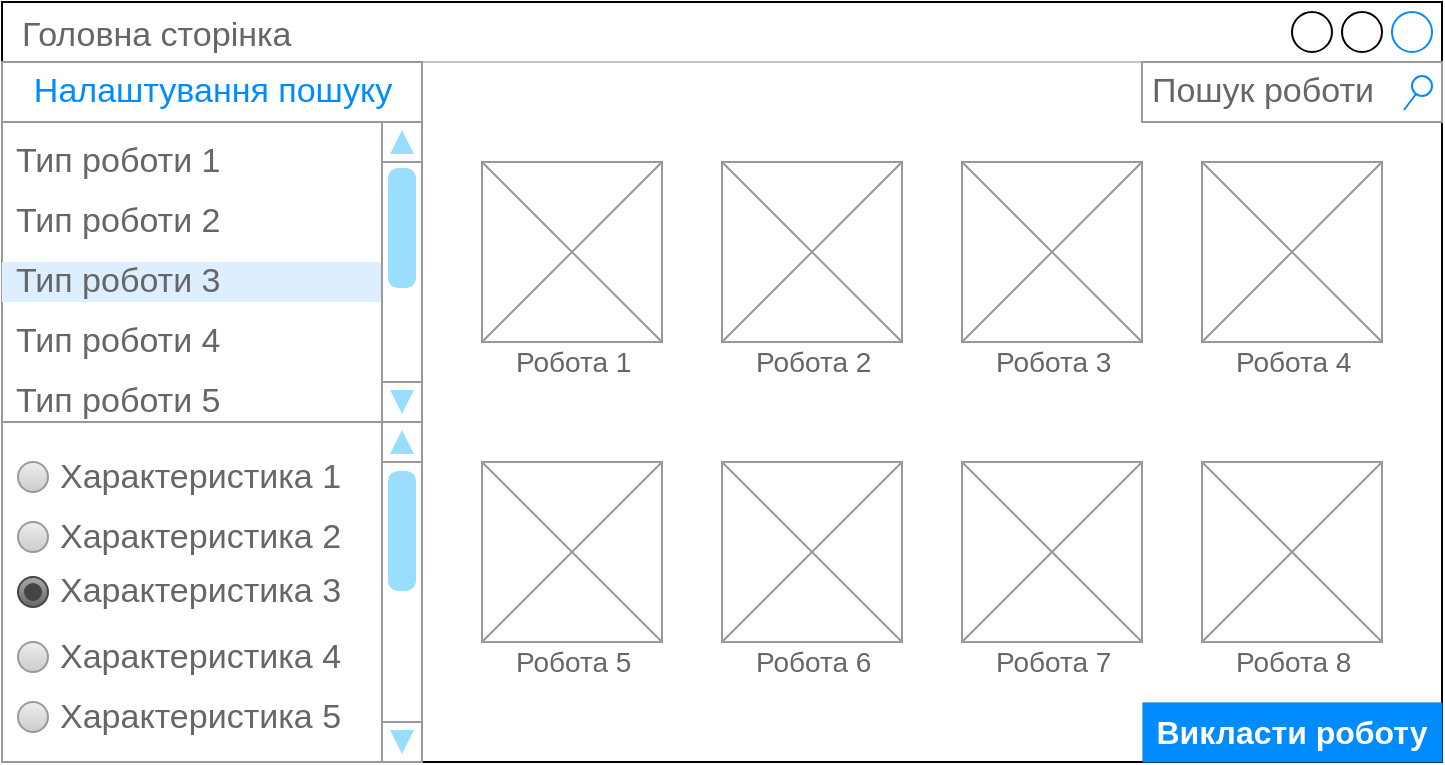 <mxfile version="20.4.0" type="device"><diagram id="piDafpqhtRUU5qUU-vj8" name="Page-1"><mxGraphModel dx="1813" dy="1038" grid="1" gridSize="10" guides="1" tooltips="1" connect="1" arrows="1" fold="1" page="1" pageScale="1" pageWidth="827" pageHeight="1169" math="0" shadow="0"><root><mxCell id="0"/><mxCell id="1" parent="0"/><mxCell id="Qu6_RMTjMW9unL0nUDTl-44" value="Головна сторінка" style="strokeWidth=1;shadow=0;dashed=0;align=center;html=1;shape=mxgraph.mockup.containers.window;align=left;verticalAlign=top;spacingLeft=8;strokeColor2=#008cff;strokeColor3=#c4c4c4;fontColor=#666666;mainText=;fontSize=17;labelBackgroundColor=none;" vertex="1" parent="1"><mxGeometry x="360" y="60" width="720" height="380" as="geometry"/></mxCell><mxCell id="Qu6_RMTjMW9unL0nUDTl-45" value="" style="strokeWidth=1;shadow=0;dashed=0;align=center;html=1;shape=mxgraph.mockup.forms.rrect;rSize=0;strokeColor=#999999;fillColor=#ffffff;" vertex="1" parent="1"><mxGeometry x="360" y="90" width="210" height="350" as="geometry"/></mxCell><mxCell id="Qu6_RMTjMW9unL0nUDTl-46" value="Налаштування пошуку" style="strokeWidth=1;shadow=0;dashed=0;align=center;html=1;shape=mxgraph.mockup.forms.rrect;rSize=0;strokeColor=#999999;fontColor=#008cff;fontSize=17;fillColor=#ffffff;resizeWidth=1;" vertex="1" parent="Qu6_RMTjMW9unL0nUDTl-45"><mxGeometry width="210.0" height="30" relative="1" as="geometry"/></mxCell><mxCell id="Qu6_RMTjMW9unL0nUDTl-47" value="Тип роботи 1" style="strokeWidth=1;shadow=0;dashed=0;align=center;html=1;shape=mxgraph.mockup.forms.anchor;fontSize=17;fontColor=#666666;align=left;spacingLeft=5;resizeWidth=1;" vertex="1" parent="Qu6_RMTjMW9unL0nUDTl-45"><mxGeometry width="210.0" height="20" relative="1" as="geometry"><mxPoint y="40" as="offset"/></mxGeometry></mxCell><mxCell id="Qu6_RMTjMW9unL0nUDTl-48" value="Тип роботи 2" style="strokeWidth=1;shadow=0;dashed=0;align=center;html=1;shape=mxgraph.mockup.forms.anchor;fontSize=17;fontColor=#666666;align=left;spacingLeft=5;resizeWidth=1;" vertex="1" parent="Qu6_RMTjMW9unL0nUDTl-45"><mxGeometry width="210.0" height="20" relative="1" as="geometry"><mxPoint y="70" as="offset"/></mxGeometry></mxCell><mxCell id="Qu6_RMTjMW9unL0nUDTl-49" value="Тип роботи 3" style="strokeWidth=1;shadow=0;dashed=0;align=center;html=1;shape=mxgraph.mockup.forms.rrect;rSize=0;fontSize=17;fontColor=#666666;align=left;spacingLeft=5;fillColor=#ddeeff;strokeColor=none;resizeWidth=1;" vertex="1" parent="Qu6_RMTjMW9unL0nUDTl-45"><mxGeometry width="210.0" height="20" relative="1" as="geometry"><mxPoint y="100" as="offset"/></mxGeometry></mxCell><mxCell id="Qu6_RMTjMW9unL0nUDTl-50" value="Тип роботи 4" style="strokeWidth=1;shadow=0;dashed=0;align=center;html=1;shape=mxgraph.mockup.forms.anchor;fontSize=17;fontColor=#666666;align=left;spacingLeft=5;resizeWidth=1;" vertex="1" parent="Qu6_RMTjMW9unL0nUDTl-45"><mxGeometry width="210.0" height="20" relative="1" as="geometry"><mxPoint y="130" as="offset"/></mxGeometry></mxCell><mxCell id="Qu6_RMTjMW9unL0nUDTl-62" value="Тип роботи 5" style="strokeWidth=1;shadow=0;dashed=0;align=center;html=1;shape=mxgraph.mockup.forms.anchor;fontSize=17;fontColor=#666666;align=left;spacingLeft=5;resizeWidth=1;" vertex="1" parent="Qu6_RMTjMW9unL0nUDTl-45"><mxGeometry y="160.0" width="210.0" height="20" as="geometry"/></mxCell><mxCell id="Qu6_RMTjMW9unL0nUDTl-64" value="" style="verticalLabelPosition=bottom;shadow=0;dashed=0;align=center;html=1;verticalAlign=top;strokeWidth=1;shape=mxgraph.mockup.navigation.scrollBar;strokeColor=#999999;barPos=93.931;fillColor2=#99ddff;strokeColor2=none;direction=north;" vertex="1" parent="Qu6_RMTjMW9unL0nUDTl-45"><mxGeometry x="190" y="30" width="20" height="150" as="geometry"/></mxCell><mxCell id="Qu6_RMTjMW9unL0nUDTl-52" value="Пошук роботи" style="strokeWidth=1;shadow=0;dashed=0;align=center;html=1;shape=mxgraph.mockup.forms.searchBox;strokeColor=#999999;mainText=;strokeColor2=#008cff;fontColor=#666666;fontSize=17;align=left;spacingLeft=3;" vertex="1" parent="1"><mxGeometry x="930" y="90" width="150" height="30" as="geometry"/></mxCell><mxCell id="Qu6_RMTjMW9unL0nUDTl-53" value="" style="strokeWidth=1;shadow=0;dashed=0;align=center;html=1;shape=mxgraph.mockup.forms.rrect;rSize=0;strokeColor=#999999;fillColor=#ffffff;recursiveResize=0;" vertex="1" parent="1"><mxGeometry x="360" y="270" width="210" height="170" as="geometry"/></mxCell><mxCell id="Qu6_RMTjMW9unL0nUDTl-54" value="Характеристика 1" style="shape=ellipse;rSize=0;fillColor=#eeeeee;strokeColor=#999999;gradientColor=#cccccc;html=1;align=left;spacingLeft=4;fontSize=17;fontColor=#666666;labelPosition=right;" vertex="1" parent="Qu6_RMTjMW9unL0nUDTl-53"><mxGeometry x="8" y="20" width="15" height="15" as="geometry"/></mxCell><mxCell id="Qu6_RMTjMW9unL0nUDTl-55" value="Характеристика 2" style="shape=ellipse;rSize=0;fillColor=#eeeeee;strokeColor=#999999;gradientColor=#cccccc;html=1;align=left;spacingLeft=4;fontSize=17;fontColor=#666666;labelPosition=right;" vertex="1" parent="Qu6_RMTjMW9unL0nUDTl-53"><mxGeometry x="8" y="50" width="15" height="15" as="geometry"/></mxCell><mxCell id="Qu6_RMTjMW9unL0nUDTl-56" value="&lt;span style=&quot;color: rgb(102, 102, 102);&quot;&gt;Характеристика 3&lt;/span&gt;" style="shape=ellipse;rSize=0;fillColor=#aaaaaa;strokeColor=#444444;gradientColor=#666666;html=1;align=left;spacingLeft=4;fontSize=17;fontColor=#008cff;labelPosition=right;" vertex="1" parent="Qu6_RMTjMW9unL0nUDTl-53"><mxGeometry x="8" y="77.5" width="15" height="15" as="geometry"/></mxCell><mxCell id="Qu6_RMTjMW9unL0nUDTl-57" value="" style="shape=ellipse;fillColor=#444444;strokeColor=none;html=1;" vertex="1" parent="Qu6_RMTjMW9unL0nUDTl-56"><mxGeometry x="3" y="3" width="9" height="9" as="geometry"/></mxCell><mxCell id="Qu6_RMTjMW9unL0nUDTl-58" value="Характеристика 4" style="shape=ellipse;rSize=0;fillColor=#eeeeee;strokeColor=#999999;gradientColor=#cccccc;html=1;align=left;spacingLeft=4;fontSize=17;fontColor=#666666;labelPosition=right;" vertex="1" parent="Qu6_RMTjMW9unL0nUDTl-53"><mxGeometry x="8" y="110" width="15" height="15" as="geometry"/></mxCell><mxCell id="Qu6_RMTjMW9unL0nUDTl-61" value="" style="verticalLabelPosition=bottom;shadow=0;dashed=0;align=center;html=1;verticalAlign=top;strokeWidth=1;shape=mxgraph.mockup.navigation.scrollBar;strokeColor=#999999;barPos=93.613;fillColor2=#99ddff;strokeColor2=none;direction=north;" vertex="1" parent="Qu6_RMTjMW9unL0nUDTl-53"><mxGeometry x="190" width="20" height="170" as="geometry"/></mxCell><mxCell id="Qu6_RMTjMW9unL0nUDTl-63" value="Характеристика 5" style="shape=ellipse;rSize=0;fillColor=#eeeeee;strokeColor=#999999;gradientColor=#cccccc;html=1;align=left;spacingLeft=4;fontSize=17;fontColor=#666666;labelPosition=right;" vertex="1" parent="Qu6_RMTjMW9unL0nUDTl-53"><mxGeometry x="8" y="140" width="15" height="15" as="geometry"/></mxCell><mxCell id="Qu6_RMTjMW9unL0nUDTl-65" value="" style="verticalLabelPosition=bottom;shadow=0;dashed=0;align=center;html=1;verticalAlign=top;strokeWidth=1;shape=mxgraph.mockup.graphics.simpleIcon;strokeColor=#999999;" vertex="1" parent="1"><mxGeometry x="600" y="140" width="90" height="90" as="geometry"/></mxCell><mxCell id="Qu6_RMTjMW9unL0nUDTl-66" value="" style="verticalLabelPosition=bottom;shadow=0;dashed=0;align=center;html=1;verticalAlign=top;strokeWidth=1;shape=mxgraph.mockup.graphics.simpleIcon;strokeColor=#999999;" vertex="1" parent="1"><mxGeometry x="720" y="140" width="90" height="90" as="geometry"/></mxCell><mxCell id="Qu6_RMTjMW9unL0nUDTl-67" value="" style="verticalLabelPosition=bottom;shadow=0;dashed=0;align=center;html=1;verticalAlign=top;strokeWidth=1;shape=mxgraph.mockup.graphics.simpleIcon;strokeColor=#999999;" vertex="1" parent="1"><mxGeometry x="840" y="140" width="90" height="90" as="geometry"/></mxCell><mxCell id="Qu6_RMTjMW9unL0nUDTl-68" value="" style="verticalLabelPosition=bottom;shadow=0;dashed=0;align=center;html=1;verticalAlign=top;strokeWidth=1;shape=mxgraph.mockup.graphics.simpleIcon;strokeColor=#999999;" vertex="1" parent="1"><mxGeometry x="960" y="140" width="90" height="90" as="geometry"/></mxCell><mxCell id="Qu6_RMTjMW9unL0nUDTl-69" value="" style="verticalLabelPosition=bottom;shadow=0;dashed=0;align=center;html=1;verticalAlign=top;strokeWidth=1;shape=mxgraph.mockup.graphics.simpleIcon;strokeColor=#999999;" vertex="1" parent="1"><mxGeometry x="600" y="290" width="90" height="90" as="geometry"/></mxCell><mxCell id="Qu6_RMTjMW9unL0nUDTl-70" value="" style="verticalLabelPosition=bottom;shadow=0;dashed=0;align=center;html=1;verticalAlign=top;strokeWidth=1;shape=mxgraph.mockup.graphics.simpleIcon;strokeColor=#999999;" vertex="1" parent="1"><mxGeometry x="720" y="290" width="90" height="90" as="geometry"/></mxCell><mxCell id="Qu6_RMTjMW9unL0nUDTl-71" value="" style="verticalLabelPosition=bottom;shadow=0;dashed=0;align=center;html=1;verticalAlign=top;strokeWidth=1;shape=mxgraph.mockup.graphics.simpleIcon;strokeColor=#999999;" vertex="1" parent="1"><mxGeometry x="840" y="290" width="90" height="90" as="geometry"/></mxCell><mxCell id="Qu6_RMTjMW9unL0nUDTl-72" value="" style="verticalLabelPosition=bottom;shadow=0;dashed=0;align=center;html=1;verticalAlign=top;strokeWidth=1;shape=mxgraph.mockup.graphics.simpleIcon;strokeColor=#999999;" vertex="1" parent="1"><mxGeometry x="960" y="290" width="90" height="90" as="geometry"/></mxCell><mxCell id="Qu6_RMTjMW9unL0nUDTl-74" value="&lt;font style=&quot;font-size: 14px;&quot;&gt;Робота 1&lt;/font&gt;" style="strokeWidth=1;shadow=0;dashed=0;align=center;html=1;shape=mxgraph.mockup.forms.anchor;fontSize=17;fontColor=#666666;align=left;spacingLeft=5;resizeWidth=1;" vertex="1" parent="1"><mxGeometry x="610" y="230" width="70" height="20" as="geometry"/></mxCell><mxCell id="Qu6_RMTjMW9unL0nUDTl-75" value="&lt;font style=&quot;font-size: 14px;&quot;&gt;Робота 2&lt;/font&gt;" style="strokeWidth=1;shadow=0;dashed=0;align=center;html=1;shape=mxgraph.mockup.forms.anchor;fontSize=17;fontColor=#666666;align=left;spacingLeft=5;resizeWidth=1;" vertex="1" parent="1"><mxGeometry x="730" y="230" width="70" height="20" as="geometry"/></mxCell><mxCell id="Qu6_RMTjMW9unL0nUDTl-76" value="&lt;font style=&quot;font-size: 14px;&quot;&gt;Робота 3&lt;/font&gt;" style="strokeWidth=1;shadow=0;dashed=0;align=center;html=1;shape=mxgraph.mockup.forms.anchor;fontSize=17;fontColor=#666666;align=left;spacingLeft=5;resizeWidth=1;" vertex="1" parent="1"><mxGeometry x="850" y="230" width="70" height="20" as="geometry"/></mxCell><mxCell id="Qu6_RMTjMW9unL0nUDTl-77" value="&lt;font style=&quot;font-size: 14px;&quot;&gt;Робота 4&lt;/font&gt;" style="strokeWidth=1;shadow=0;dashed=0;align=center;html=1;shape=mxgraph.mockup.forms.anchor;fontSize=17;fontColor=#666666;align=left;spacingLeft=5;resizeWidth=1;" vertex="1" parent="1"><mxGeometry x="970" y="230" width="70" height="20" as="geometry"/></mxCell><mxCell id="Qu6_RMTjMW9unL0nUDTl-78" value="&lt;font style=&quot;font-size: 14px;&quot;&gt;Робота 5&lt;/font&gt;" style="strokeWidth=1;shadow=0;dashed=0;align=center;html=1;shape=mxgraph.mockup.forms.anchor;fontSize=17;fontColor=#666666;align=left;spacingLeft=5;resizeWidth=1;" vertex="1" parent="1"><mxGeometry x="610" y="380" width="70" height="20" as="geometry"/></mxCell><mxCell id="Qu6_RMTjMW9unL0nUDTl-79" value="&lt;font style=&quot;font-size: 14px;&quot;&gt;Робота 6&lt;/font&gt;" style="strokeWidth=1;shadow=0;dashed=0;align=center;html=1;shape=mxgraph.mockup.forms.anchor;fontSize=17;fontColor=#666666;align=left;spacingLeft=5;resizeWidth=1;" vertex="1" parent="1"><mxGeometry x="730" y="380" width="70" height="20" as="geometry"/></mxCell><mxCell id="Qu6_RMTjMW9unL0nUDTl-80" value="&lt;font style=&quot;font-size: 14px;&quot;&gt;Робота 7&lt;/font&gt;" style="strokeWidth=1;shadow=0;dashed=0;align=center;html=1;shape=mxgraph.mockup.forms.anchor;fontSize=17;fontColor=#666666;align=left;spacingLeft=5;resizeWidth=1;" vertex="1" parent="1"><mxGeometry x="850" y="380" width="70" height="20" as="geometry"/></mxCell><mxCell id="Qu6_RMTjMW9unL0nUDTl-81" value="&lt;font style=&quot;font-size: 14px;&quot;&gt;Робота 8&lt;/font&gt;" style="strokeWidth=1;shadow=0;dashed=0;align=center;html=1;shape=mxgraph.mockup.forms.anchor;fontSize=17;fontColor=#666666;align=left;spacingLeft=5;resizeWidth=1;" vertex="1" parent="1"><mxGeometry x="970" y="380" width="70" height="20" as="geometry"/></mxCell><mxCell id="Qu6_RMTjMW9unL0nUDTl-100" value="" style="rounded=0;whiteSpace=wrap;html=1;fillStyle=auto;strokeWidth=0;fontSize=14;fillColor=#008CFF;" vertex="1" parent="1"><mxGeometry x="930" y="410" width="150" height="30" as="geometry"/></mxCell><mxCell id="Qu6_RMTjMW9unL0nUDTl-96" value="Викласти роботу" style="strokeWidth=1;shadow=0;dashed=0;align=center;html=1;shape=mxgraph.mockup.anchor;fontSize=16;fontColor=#ffffff;fontStyle=1;whiteSpace=wrap;" vertex="1" parent="1"><mxGeometry x="930" y="413" width="150.0" height="24" as="geometry"/></mxCell></root></mxGraphModel></diagram></mxfile>